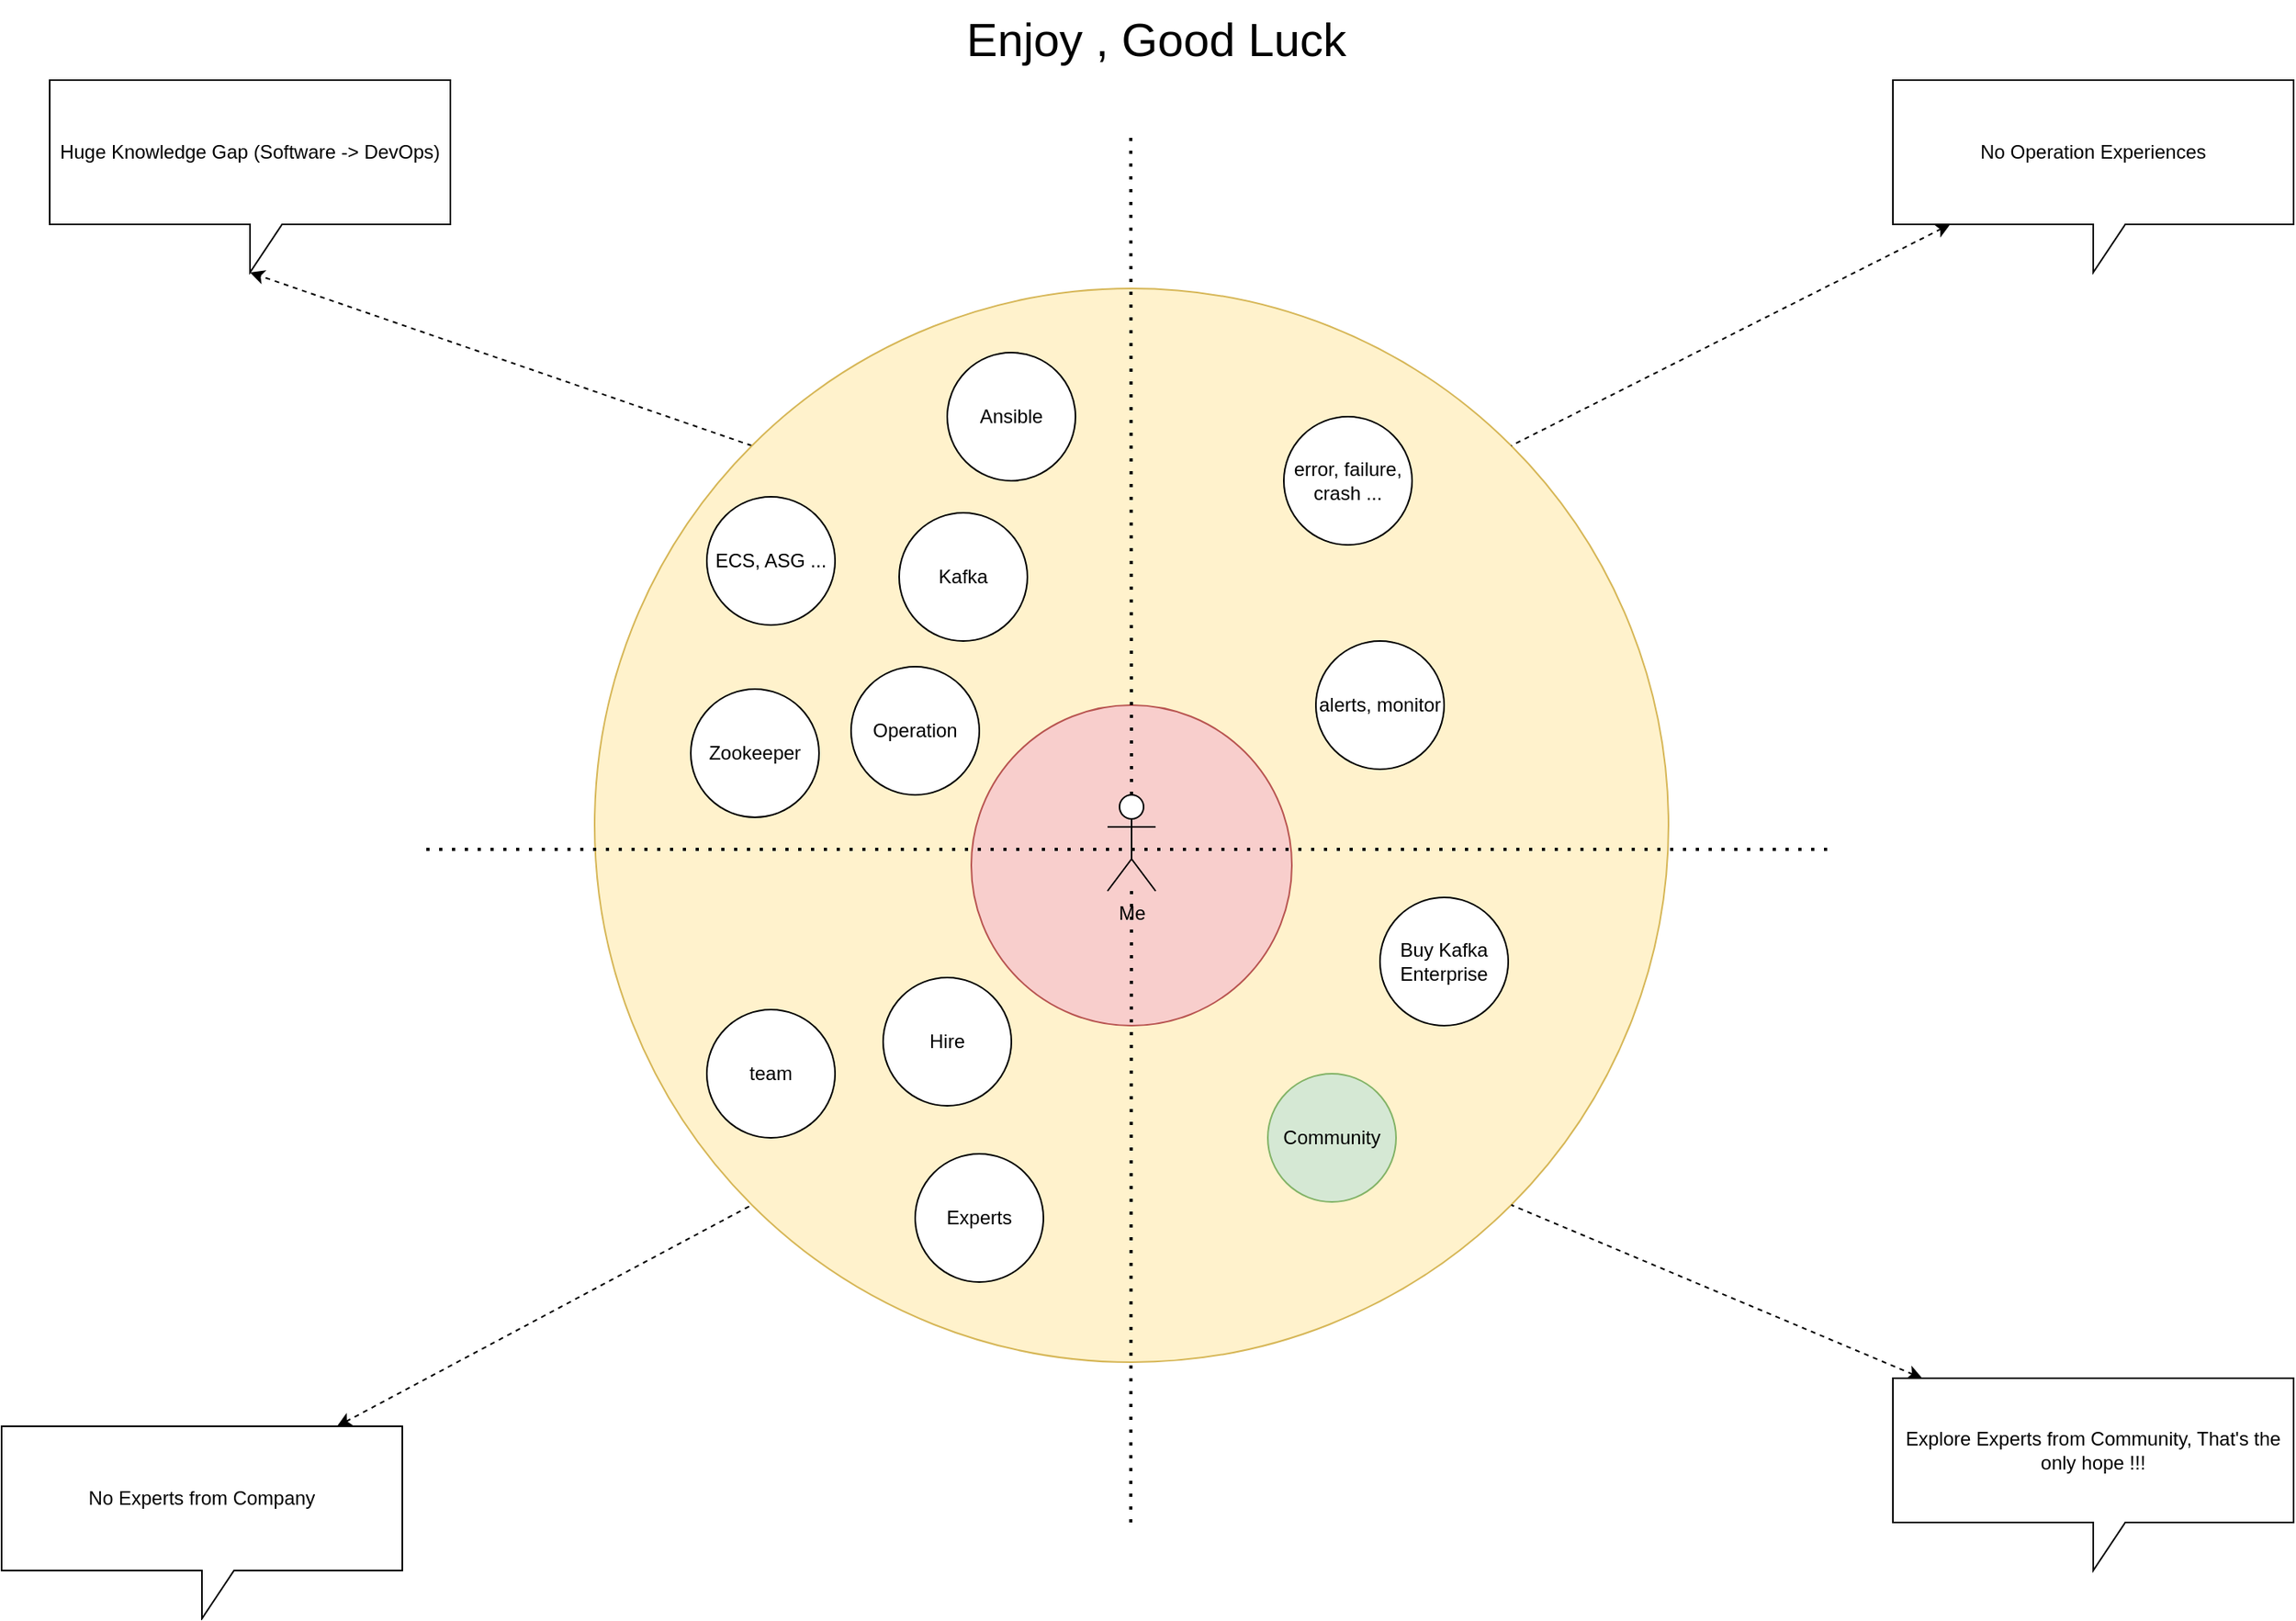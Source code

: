 <mxfile version="21.0.6" type="github">
  <diagram name="Page-1" id="dkV5qHxUkBkfqH7RIMRn">
    <mxGraphModel dx="1306" dy="811" grid="1" gridSize="10" guides="1" tooltips="1" connect="1" arrows="1" fold="1" page="1" pageScale="1" pageWidth="850" pageHeight="1100" math="0" shadow="0">
      <root>
        <mxCell id="0" />
        <mxCell id="1" parent="0" />
        <mxCell id="MjZZZFpg-C2qifcn_7-n-27" style="rounded=0;orthogonalLoop=1;jettySize=auto;html=1;exitX=0;exitY=0;exitDx=0;exitDy=0;entryX=0;entryY=0;entryDx=125;entryDy=120;entryPerimeter=0;dashed=1;startArrow=none;startFill=0;endArrow=classic;endFill=1;" edge="1" parent="1" source="MjZZZFpg-C2qifcn_7-n-12" target="MjZZZFpg-C2qifcn_7-n-17">
          <mxGeometry relative="1" as="geometry" />
        </mxCell>
        <mxCell id="MjZZZFpg-C2qifcn_7-n-12" value="" style="ellipse;whiteSpace=wrap;html=1;aspect=fixed;fillColor=#fff2cc;strokeColor=#d6b656;" vertex="1" parent="1">
          <mxGeometry x="500" y="210" width="670" height="670" as="geometry" />
        </mxCell>
        <mxCell id="MjZZZFpg-C2qifcn_7-n-26" value="" style="ellipse;whiteSpace=wrap;html=1;aspect=fixed;fillColor=#f8cecc;strokeColor=#b85450;" vertex="1" parent="1">
          <mxGeometry x="735" y="470" width="200" height="200" as="geometry" />
        </mxCell>
        <mxCell id="MjZZZFpg-C2qifcn_7-n-3" value="Ansible" style="ellipse;whiteSpace=wrap;html=1;aspect=fixed;" vertex="1" parent="1">
          <mxGeometry x="720" y="250" width="80" height="80" as="geometry" />
        </mxCell>
        <mxCell id="MjZZZFpg-C2qifcn_7-n-4" value="ECS, ASG ..." style="ellipse;whiteSpace=wrap;html=1;aspect=fixed;" vertex="1" parent="1">
          <mxGeometry x="570" y="340" width="80" height="80" as="geometry" />
        </mxCell>
        <mxCell id="MjZZZFpg-C2qifcn_7-n-5" value="Kafka" style="ellipse;whiteSpace=wrap;html=1;aspect=fixed;" vertex="1" parent="1">
          <mxGeometry x="690" y="350" width="80" height="80" as="geometry" />
        </mxCell>
        <mxCell id="MjZZZFpg-C2qifcn_7-n-6" value="Zookeeper" style="ellipse;whiteSpace=wrap;html=1;aspect=fixed;" vertex="1" parent="1">
          <mxGeometry x="560" y="460" width="80" height="80" as="geometry" />
        </mxCell>
        <mxCell id="MjZZZFpg-C2qifcn_7-n-7" value="Operation" style="ellipse;whiteSpace=wrap;html=1;aspect=fixed;" vertex="1" parent="1">
          <mxGeometry x="660" y="446" width="80" height="80" as="geometry" />
        </mxCell>
        <mxCell id="MjZZZFpg-C2qifcn_7-n-8" value="error, failure, crash ..." style="ellipse;whiteSpace=wrap;html=1;aspect=fixed;" vertex="1" parent="1">
          <mxGeometry x="930" y="290" width="80" height="80" as="geometry" />
        </mxCell>
        <mxCell id="MjZZZFpg-C2qifcn_7-n-9" value="Experts" style="ellipse;whiteSpace=wrap;html=1;aspect=fixed;" vertex="1" parent="1">
          <mxGeometry x="700" y="750" width="80" height="80" as="geometry" />
        </mxCell>
        <mxCell id="MjZZZFpg-C2qifcn_7-n-10" value="alerts, monitor" style="ellipse;whiteSpace=wrap;html=1;aspect=fixed;" vertex="1" parent="1">
          <mxGeometry x="950" y="430" width="80" height="80" as="geometry" />
        </mxCell>
        <mxCell id="MjZZZFpg-C2qifcn_7-n-11" value="team" style="ellipse;whiteSpace=wrap;html=1;aspect=fixed;" vertex="1" parent="1">
          <mxGeometry x="570" y="660" width="80" height="80" as="geometry" />
        </mxCell>
        <mxCell id="MjZZZFpg-C2qifcn_7-n-13" value="Hire" style="ellipse;whiteSpace=wrap;html=1;aspect=fixed;" vertex="1" parent="1">
          <mxGeometry x="680" y="640" width="80" height="80" as="geometry" />
        </mxCell>
        <mxCell id="MjZZZFpg-C2qifcn_7-n-14" value="Community" style="ellipse;whiteSpace=wrap;html=1;aspect=fixed;fillColor=#d5e8d4;strokeColor=#82b366;" vertex="1" parent="1">
          <mxGeometry x="920" y="700" width="80" height="80" as="geometry" />
        </mxCell>
        <mxCell id="MjZZZFpg-C2qifcn_7-n-15" value="" style="endArrow=none;dashed=1;html=1;dashPattern=1 3;strokeWidth=2;rounded=0;" edge="1" parent="1">
          <mxGeometry width="50" height="50" relative="1" as="geometry">
            <mxPoint x="395" y="560" as="sourcePoint" />
            <mxPoint x="1275" y="560" as="targetPoint" />
          </mxGeometry>
        </mxCell>
        <mxCell id="MjZZZFpg-C2qifcn_7-n-16" value="" style="endArrow=none;dashed=1;html=1;dashPattern=1 3;strokeWidth=2;rounded=0;startArrow=none;" edge="1" parent="1" source="MjZZZFpg-C2qifcn_7-n-1">
          <mxGeometry width="50" height="50" relative="1" as="geometry">
            <mxPoint x="834.5" y="980" as="sourcePoint" />
            <mxPoint x="834.5" y="110" as="targetPoint" />
          </mxGeometry>
        </mxCell>
        <mxCell id="MjZZZFpg-C2qifcn_7-n-17" value="Huge Knowledge Gap (Software -&amp;gt; DevOps)" style="shape=callout;whiteSpace=wrap;html=1;perimeter=calloutPerimeter;" vertex="1" parent="1">
          <mxGeometry x="160" y="80" width="250" height="120" as="geometry" />
        </mxCell>
        <mxCell id="MjZZZFpg-C2qifcn_7-n-31" style="rounded=0;orthogonalLoop=1;jettySize=auto;html=1;entryX=0;entryY=1;entryDx=0;entryDy=0;dashed=1;startArrow=classic;startFill=1;endArrow=none;endFill=0;" edge="1" parent="1" source="MjZZZFpg-C2qifcn_7-n-18" target="MjZZZFpg-C2qifcn_7-n-12">
          <mxGeometry relative="1" as="geometry" />
        </mxCell>
        <mxCell id="MjZZZFpg-C2qifcn_7-n-18" value="No Experts from Company" style="shape=callout;whiteSpace=wrap;html=1;perimeter=calloutPerimeter;" vertex="1" parent="1">
          <mxGeometry x="130" y="920" width="250" height="120" as="geometry" />
        </mxCell>
        <mxCell id="MjZZZFpg-C2qifcn_7-n-29" style="rounded=0;orthogonalLoop=1;jettySize=auto;html=1;entryX=1;entryY=0;entryDx=0;entryDy=0;dashed=1;startArrow=classic;startFill=1;endArrow=none;endFill=0;" edge="1" parent="1" source="MjZZZFpg-C2qifcn_7-n-19" target="MjZZZFpg-C2qifcn_7-n-12">
          <mxGeometry relative="1" as="geometry" />
        </mxCell>
        <mxCell id="MjZZZFpg-C2qifcn_7-n-19" value="No Operation Experiences" style="shape=callout;whiteSpace=wrap;html=1;perimeter=calloutPerimeter;" vertex="1" parent="1">
          <mxGeometry x="1310" y="80" width="250" height="120" as="geometry" />
        </mxCell>
        <mxCell id="MjZZZFpg-C2qifcn_7-n-30" style="rounded=0;orthogonalLoop=1;jettySize=auto;html=1;entryX=1;entryY=1;entryDx=0;entryDy=0;dashed=1;startArrow=classic;startFill=1;endArrow=none;endFill=0;" edge="1" parent="1" source="MjZZZFpg-C2qifcn_7-n-20" target="MjZZZFpg-C2qifcn_7-n-12">
          <mxGeometry relative="1" as="geometry" />
        </mxCell>
        <mxCell id="MjZZZFpg-C2qifcn_7-n-20" value="Explore Experts from Community, That&#39;s the only hope !!!" style="shape=callout;whiteSpace=wrap;html=1;perimeter=calloutPerimeter;" vertex="1" parent="1">
          <mxGeometry x="1310" y="890" width="250" height="120" as="geometry" />
        </mxCell>
        <mxCell id="MjZZZFpg-C2qifcn_7-n-21" value="" style="shape=image;html=1;verticalAlign=top;verticalLabelPosition=bottom;labelBackgroundColor=#ffffff;imageAspect=0;aspect=fixed;image=https://cdn4.iconfinder.com/data/icons/christmas-2434/128/Artboard_42-128.png" vertex="1" parent="1">
          <mxGeometry x="740" y="605" width="45" height="45" as="geometry" />
        </mxCell>
        <mxCell id="MjZZZFpg-C2qifcn_7-n-22" value="" style="shape=image;html=1;verticalAlign=top;verticalLabelPosition=bottom;labelBackgroundColor=#ffffff;imageAspect=0;aspect=fixed;image=https://cdn4.iconfinder.com/data/icons/game-of-thrones-4/64/game_of_thrones_game_thrones_series_element_fire_flame_heat-128.png" vertex="1" parent="1">
          <mxGeometry x="740" y="477.5" width="45" height="45" as="geometry" />
        </mxCell>
        <mxCell id="MjZZZFpg-C2qifcn_7-n-23" value="" style="shape=image;html=1;verticalAlign=top;verticalLabelPosition=bottom;labelBackgroundColor=#ffffff;imageAspect=0;aspect=fixed;image=https://cdn4.iconfinder.com/data/icons/game-of-thrones-4/64/game_of_thrones_game_thrones_series_ice_fire_-128.png" vertex="1" parent="1">
          <mxGeometry x="880" y="481" width="45" height="45" as="geometry" />
        </mxCell>
        <mxCell id="MjZZZFpg-C2qifcn_7-n-24" value="" style="shape=image;html=1;verticalAlign=top;verticalLabelPosition=bottom;labelBackgroundColor=#ffffff;imageAspect=0;aspect=fixed;image=https://cdn1.iconfinder.com/data/icons/flat-christmas-icons-1/75/_wax_candle-128.png" vertex="1" parent="1">
          <mxGeometry x="885" y="605" width="45" height="45" as="geometry" />
        </mxCell>
        <mxCell id="MjZZZFpg-C2qifcn_7-n-25" value="" style="endArrow=none;dashed=1;html=1;dashPattern=1 3;strokeWidth=2;rounded=0;" edge="1" parent="1" target="MjZZZFpg-C2qifcn_7-n-1">
          <mxGeometry width="50" height="50" relative="1" as="geometry">
            <mxPoint x="834.5" y="980" as="sourcePoint" />
            <mxPoint x="834.5" y="110" as="targetPoint" />
          </mxGeometry>
        </mxCell>
        <mxCell id="MjZZZFpg-C2qifcn_7-n-1" value="Me" style="shape=umlActor;verticalLabelPosition=bottom;verticalAlign=top;html=1;outlineConnect=0;" vertex="1" parent="1">
          <mxGeometry x="820" y="526" width="30" height="60" as="geometry" />
        </mxCell>
        <mxCell id="MjZZZFpg-C2qifcn_7-n-32" value="Enjoy , Good Luck" style="text;html=1;align=center;verticalAlign=middle;resizable=0;points=[];autosize=1;strokeColor=none;fillColor=none;fontSize=29;" vertex="1" parent="1">
          <mxGeometry x="720" y="30" width="260" height="50" as="geometry" />
        </mxCell>
        <mxCell id="MjZZZFpg-C2qifcn_7-n-33" value="Buy Kafka Enterprise" style="ellipse;whiteSpace=wrap;html=1;aspect=fixed;" vertex="1" parent="1">
          <mxGeometry x="990" y="590" width="80" height="80" as="geometry" />
        </mxCell>
      </root>
    </mxGraphModel>
  </diagram>
</mxfile>
